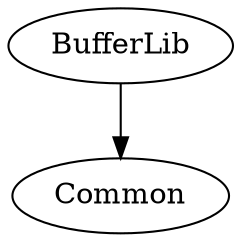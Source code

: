 #pragma once

digraph Common
{
	#define digraph subgraph
	#include<BufferLib.gv>
	#undef digraph 
	BufferLib -> Common; 
}